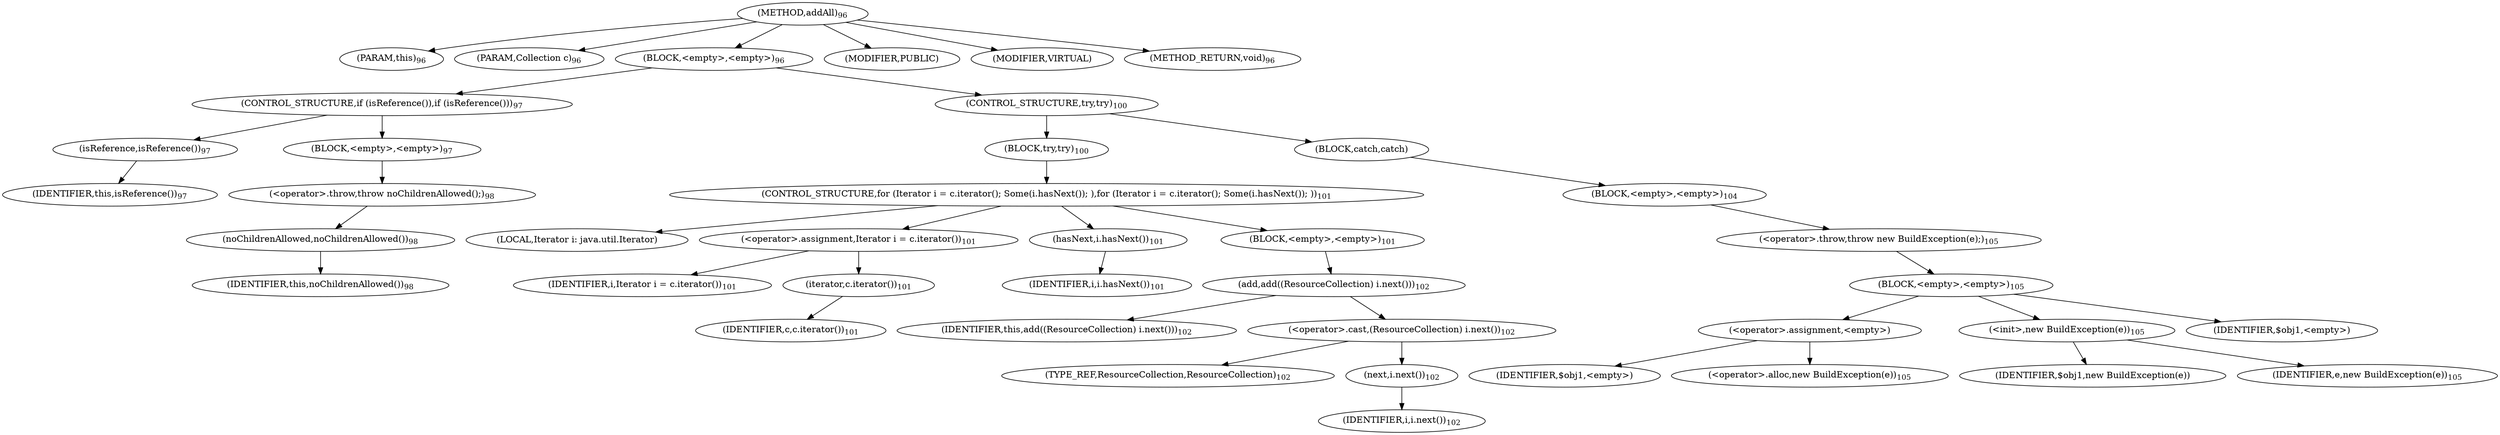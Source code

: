 digraph "addAll" {  
"148" [label = <(METHOD,addAll)<SUB>96</SUB>> ]
"14" [label = <(PARAM,this)<SUB>96</SUB>> ]
"149" [label = <(PARAM,Collection c)<SUB>96</SUB>> ]
"150" [label = <(BLOCK,&lt;empty&gt;,&lt;empty&gt;)<SUB>96</SUB>> ]
"151" [label = <(CONTROL_STRUCTURE,if (isReference()),if (isReference()))<SUB>97</SUB>> ]
"152" [label = <(isReference,isReference())<SUB>97</SUB>> ]
"13" [label = <(IDENTIFIER,this,isReference())<SUB>97</SUB>> ]
"153" [label = <(BLOCK,&lt;empty&gt;,&lt;empty&gt;)<SUB>97</SUB>> ]
"154" [label = <(&lt;operator&gt;.throw,throw noChildrenAllowed();)<SUB>98</SUB>> ]
"155" [label = <(noChildrenAllowed,noChildrenAllowed())<SUB>98</SUB>> ]
"15" [label = <(IDENTIFIER,this,noChildrenAllowed())<SUB>98</SUB>> ]
"156" [label = <(CONTROL_STRUCTURE,try,try)<SUB>100</SUB>> ]
"157" [label = <(BLOCK,try,try)<SUB>100</SUB>> ]
"158" [label = <(CONTROL_STRUCTURE,for (Iterator i = c.iterator(); Some(i.hasNext()); ),for (Iterator i = c.iterator(); Some(i.hasNext()); ))<SUB>101</SUB>> ]
"159" [label = <(LOCAL,Iterator i: java.util.Iterator)> ]
"160" [label = <(&lt;operator&gt;.assignment,Iterator i = c.iterator())<SUB>101</SUB>> ]
"161" [label = <(IDENTIFIER,i,Iterator i = c.iterator())<SUB>101</SUB>> ]
"162" [label = <(iterator,c.iterator())<SUB>101</SUB>> ]
"163" [label = <(IDENTIFIER,c,c.iterator())<SUB>101</SUB>> ]
"164" [label = <(hasNext,i.hasNext())<SUB>101</SUB>> ]
"165" [label = <(IDENTIFIER,i,i.hasNext())<SUB>101</SUB>> ]
"166" [label = <(BLOCK,&lt;empty&gt;,&lt;empty&gt;)<SUB>101</SUB>> ]
"167" [label = <(add,add((ResourceCollection) i.next()))<SUB>102</SUB>> ]
"16" [label = <(IDENTIFIER,this,add((ResourceCollection) i.next()))<SUB>102</SUB>> ]
"168" [label = <(&lt;operator&gt;.cast,(ResourceCollection) i.next())<SUB>102</SUB>> ]
"169" [label = <(TYPE_REF,ResourceCollection,ResourceCollection)<SUB>102</SUB>> ]
"170" [label = <(next,i.next())<SUB>102</SUB>> ]
"171" [label = <(IDENTIFIER,i,i.next())<SUB>102</SUB>> ]
"172" [label = <(BLOCK,catch,catch)> ]
"173" [label = <(BLOCK,&lt;empty&gt;,&lt;empty&gt;)<SUB>104</SUB>> ]
"174" [label = <(&lt;operator&gt;.throw,throw new BuildException(e);)<SUB>105</SUB>> ]
"175" [label = <(BLOCK,&lt;empty&gt;,&lt;empty&gt;)<SUB>105</SUB>> ]
"176" [label = <(&lt;operator&gt;.assignment,&lt;empty&gt;)> ]
"177" [label = <(IDENTIFIER,$obj1,&lt;empty&gt;)> ]
"178" [label = <(&lt;operator&gt;.alloc,new BuildException(e))<SUB>105</SUB>> ]
"179" [label = <(&lt;init&gt;,new BuildException(e))<SUB>105</SUB>> ]
"180" [label = <(IDENTIFIER,$obj1,new BuildException(e))> ]
"181" [label = <(IDENTIFIER,e,new BuildException(e))<SUB>105</SUB>> ]
"182" [label = <(IDENTIFIER,$obj1,&lt;empty&gt;)> ]
"183" [label = <(MODIFIER,PUBLIC)> ]
"184" [label = <(MODIFIER,VIRTUAL)> ]
"185" [label = <(METHOD_RETURN,void)<SUB>96</SUB>> ]
  "148" -> "14" 
  "148" -> "149" 
  "148" -> "150" 
  "148" -> "183" 
  "148" -> "184" 
  "148" -> "185" 
  "150" -> "151" 
  "150" -> "156" 
  "151" -> "152" 
  "151" -> "153" 
  "152" -> "13" 
  "153" -> "154" 
  "154" -> "155" 
  "155" -> "15" 
  "156" -> "157" 
  "156" -> "172" 
  "157" -> "158" 
  "158" -> "159" 
  "158" -> "160" 
  "158" -> "164" 
  "158" -> "166" 
  "160" -> "161" 
  "160" -> "162" 
  "162" -> "163" 
  "164" -> "165" 
  "166" -> "167" 
  "167" -> "16" 
  "167" -> "168" 
  "168" -> "169" 
  "168" -> "170" 
  "170" -> "171" 
  "172" -> "173" 
  "173" -> "174" 
  "174" -> "175" 
  "175" -> "176" 
  "175" -> "179" 
  "175" -> "182" 
  "176" -> "177" 
  "176" -> "178" 
  "179" -> "180" 
  "179" -> "181" 
}
